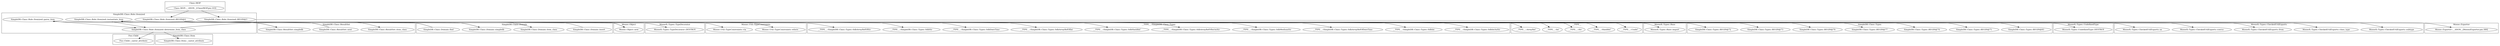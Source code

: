 digraph {
graph [overlap=false]
subgraph cluster_MooseX_Types_TypeDecorator {
	label="MooseX::Types::TypeDecorator";
	"MooseX::Types::TypeDecorator::DESTROY";
}
subgraph cluster_Foo_Child {
	label="Foo::Child";
	"Foo::Child::_castor_attribute";
}
subgraph cluster_Moose_Exporter {
	label="Moose::Exporter";
	"Moose::Exporter::__ANON__[Moose/Exporter.pm:389]";
}
subgraph cluster_SimpleDB_Class_Item {
	label="SimpleDB::Class::Item";
	"SimpleDB::Class::Item::_castor_attribute";
}
subgraph cluster_Moose_Util_TypeConstraints {
	label="Moose::Util::TypeConstraints";
	"Moose::Util::TypeConstraints::where";
	"Moose::Util::TypeConstraints::via";
}
subgraph cluster___TYPE___SimpleDB_Class_Types {
	label="__TYPE__::SimpleDB::Class::Types";
	"__TYPE__::SimpleDB::Class::Types::SdbArrayRefOfIntAsStr";
	"__TYPE__::SimpleDB::Class::Types::SdbHashRef";
	"__TYPE__::SimpleDB::Class::Types::SdbArrayRefOfInt";
	"__TYPE__::SimpleDB::Class::Types::SdbDateTime";
	"__TYPE__::SimpleDB::Class::Types::SdbStr";
	"__TYPE__::SimpleDB::Class::Types::SdbArrayRefOfStr";
	"__TYPE__::SimpleDB::Class::Types::SdbIntAsStr";
	"__TYPE__::SimpleDB::Class::Types::SdbInt";
	"__TYPE__::SimpleDB::Class::Types::SdbArrayRefOfDateTime";
	"__TYPE__::SimpleDB::Class::Types::SdbMediumStr";
}
subgraph cluster_SimpleDB_Class_Role_Itemized {
	label="SimpleDB::Class::Role::Itemized";
	"SimpleDB::Class::Role::Itemized::parse_item";
	"SimpleDB::Class::Role::Itemized::determine_item_class";
	"SimpleDB::Class::Role::Itemized::BEGIN@4";
	"SimpleDB::Class::Role::Itemized::BEGIN@3";
	"SimpleDB::Class::Role::Itemized::instantiate_item";
}
subgraph cluster_SimpleDB_Class_ResultSet {
	label="SimpleDB::Class::ResultSet";
	"SimpleDB::Class::ResultSet::item_class";
	"SimpleDB::Class::ResultSet::next";
	"SimpleDB::Class::ResultSet::simpledb";
}
subgraph cluster___TYPE__ {
	label="__TYPE__";
	"__TYPE__::ArrayRef";
	"__TYPE__::Undef";
	"__TYPE__::HashRef";
	"__TYPE__::Str";
	"__TYPE__::Int";
}
subgraph cluster_SimpleDB_Class_Domain {
	label="SimpleDB::Class::Domain";
	"SimpleDB::Class::Domain::insert";
	"SimpleDB::Class::Domain::find";
	"SimpleDB::Class::Domain::item_class";
	"SimpleDB::Class::Domain::simpledb";
}
subgraph cluster_Class_MOP {
	label="Class::MOP";
	"Class::MOP::__ANON__[Class/MOP.pm:103]";
}
subgraph cluster_Moose_Object {
	label="Moose::Object";
	"Moose::Object::new";
}
subgraph cluster_MooseX_Types_Base {
	label="MooseX::Types::Base";
	"MooseX::Types::Base::import";
}
subgraph cluster_SimpleDB_Class_Types {
	label="SimpleDB::Class::Types";
	"SimpleDB::Class::Types::BEGIN@83";
	"SimpleDB::Class::Types::BEGIN@71";
	"SimpleDB::Class::Types::BEGIN@74";
	"SimpleDB::Class::Types::BEGIN@77";
	"SimpleDB::Class::Types::BEGIN@70";
	"SimpleDB::Class::Types::BEGIN@73";
	"SimpleDB::Class::Types::BEGIN@72";
}
subgraph cluster_MooseX_Types_UndefinedType {
	label="MooseX::Types::UndefinedType";
	"MooseX::Types::UndefinedType::DESTROY";
}
subgraph cluster_MooseX_Types_CheckedUtilExports {
	label="MooseX::Types::CheckedUtilExports";
	"MooseX::Types::CheckedUtilExports::as";
	"MooseX::Types::CheckedUtilExports::subtype";
	"MooseX::Types::CheckedUtilExports::class_type";
	"MooseX::Types::CheckedUtilExports::from";
	"MooseX::Types::CheckedUtilExports::coerce";
}
"SimpleDB::Class::Role::Itemized::instantiate_item" -> "SimpleDB::Class::Domain::simpledb";
"SimpleDB::Class::Role::Itemized::parse_item" -> "SimpleDB::Class::Domain::simpledb";
"SimpleDB::Class::Role::Itemized::BEGIN@4" -> "SimpleDB::Class::Types::BEGIN@72";
"SimpleDB::Class::Role::Itemized::BEGIN@4" -> "Moose::Util::TypeConstraints::where";
"SimpleDB::Class::Role::Itemized::BEGIN@4" -> "__TYPE__::SimpleDB::Class::Types::SdbInt";
"SimpleDB::Class::Role::Itemized::parse_item" -> "Moose::Object::new";
"SimpleDB::Class::Role::Itemized::instantiate_item" -> "Moose::Object::new";
"SimpleDB::Class::Role::Itemized::parse_item" -> "SimpleDB::Class::Role::Itemized::determine_item_class";
"SimpleDB::Class::Role::Itemized::instantiate_item" -> "SimpleDB::Class::Role::Itemized::determine_item_class";
"Class::MOP::__ANON__[Class/MOP.pm:103]" -> "SimpleDB::Class::Role::Itemized::BEGIN@4";
"SimpleDB::Class::Role::Itemized::BEGIN@4" -> "__TYPE__::SimpleDB::Class::Types::SdbMediumStr";
"SimpleDB::Class::Role::Itemized::BEGIN@4" -> "SimpleDB::Class::Types::BEGIN@83";
"SimpleDB::Class::Role::Itemized::BEGIN@4" -> "__TYPE__::SimpleDB::Class::Types::SdbArrayRefOfInt";
"SimpleDB::Class::Role::Itemized::BEGIN@4" -> "__TYPE__::Str";
"SimpleDB::Class::Role::Itemized::BEGIN@4" -> "SimpleDB::Class::Types::BEGIN@74";
"SimpleDB::Class::Role::Itemized::BEGIN@4" -> "MooseX::Types::CheckedUtilExports::from";
"SimpleDB::Class::Role::Itemized::BEGIN@4" -> "MooseX::Types::CheckedUtilExports::subtype";
"SimpleDB::Class::Role::Itemized::BEGIN@4" -> "MooseX::Types::UndefinedType::DESTROY";
"SimpleDB::Class::Role::Itemized::BEGIN@4" -> "__TYPE__::SimpleDB::Class::Types::SdbIntAsStr";
"SimpleDB::Class::Role::Itemized::BEGIN@4" -> "SimpleDB::Class::Types::BEGIN@70";
"SimpleDB::Class::Role::Itemized::BEGIN@4" -> "__TYPE__::SimpleDB::Class::Types::SdbHashRef";
"SimpleDB::Class::Role::Itemized::BEGIN@4" -> "__TYPE__::SimpleDB::Class::Types::SdbStr";
"SimpleDB::Class::Role::Itemized::BEGIN@4" -> "SimpleDB::Class::Types::BEGIN@77";
"SimpleDB::Class::Domain::insert" -> "SimpleDB::Class::Role::Itemized::instantiate_item";
"SimpleDB::Class::ResultSet::next" -> "SimpleDB::Class::Role::Itemized::instantiate_item";
"SimpleDB::Class::Domain::find" -> "SimpleDB::Class::Role::Itemized::instantiate_item";
"SimpleDB::Class::Role::Itemized::determine_item_class" -> "SimpleDB::Class::Domain::item_class";
"SimpleDB::Class::Role::Itemized::BEGIN@4" -> "__TYPE__::HashRef";
"SimpleDB::Class::Role::Itemized::determine_item_class" -> "Foo::Child::_castor_attribute";
"SimpleDB::Class::Role::Itemized::BEGIN@4" -> "MooseX::Types::CheckedUtilExports::as";
"SimpleDB::Class::Role::Itemized::BEGIN@4" -> "__TYPE__::ArrayRef";
"SimpleDB::Class::Role::Itemized::parse_item" -> "SimpleDB::Class::ResultSet::simpledb";
"SimpleDB::Class::Role::Itemized::instantiate_item" -> "SimpleDB::Class::ResultSet::simpledb";
"SimpleDB::Class::Role::Itemized::BEGIN@4" -> "__TYPE__::SimpleDB::Class::Types::SdbArrayRefOfDateTime";
"SimpleDB::Class::Role::Itemized::BEGIN@3" -> "Moose::Exporter::__ANON__[Moose/Exporter.pm:389]";
"SimpleDB::Class::Role::Itemized::BEGIN@4" -> "__TYPE__::Undef";
"SimpleDB::Class::Role::Itemized::determine_item_class" -> "SimpleDB::Class::ResultSet::item_class";
"SimpleDB::Class::Role::Itemized::BEGIN@4" -> "MooseX::Types::Base::import";
"SimpleDB::Class::Role::Itemized::determine_item_class" -> "SimpleDB::Class::Item::_castor_attribute";
"SimpleDB::Class::Role::Itemized::BEGIN@4" -> "SimpleDB::Class::Types::BEGIN@71";
"SimpleDB::Class::Role::Itemized::BEGIN@4" -> "SimpleDB::Class::Types::BEGIN@73";
"Class::MOP::__ANON__[Class/MOP.pm:103]" -> "SimpleDB::Class::Role::Itemized::BEGIN@3";
"SimpleDB::Class::Role::Itemized::BEGIN@4" -> "__TYPE__::SimpleDB::Class::Types::SdbDateTime";
"SimpleDB::Class::ResultSet::next" -> "SimpleDB::Class::Role::Itemized::parse_item";
"SimpleDB::Class::Domain::find" -> "SimpleDB::Class::Role::Itemized::parse_item";
"SimpleDB::Class::Role::Itemized::BEGIN@4" -> "MooseX::Types::TypeDecorator::DESTROY";
"SimpleDB::Class::Role::Itemized::BEGIN@4" -> "__TYPE__::SimpleDB::Class::Types::SdbArrayRefOfIntAsStr";
"SimpleDB::Class::Role::Itemized::BEGIN@4" -> "__TYPE__::Int";
"SimpleDB::Class::Role::Itemized::BEGIN@4" -> "MooseX::Types::CheckedUtilExports::coerce";
"SimpleDB::Class::Role::Itemized::BEGIN@4" -> "__TYPE__::SimpleDB::Class::Types::SdbArrayRefOfStr";
"SimpleDB::Class::Role::Itemized::BEGIN@4" -> "Moose::Util::TypeConstraints::via";
"SimpleDB::Class::Role::Itemized::BEGIN@4" -> "MooseX::Types::CheckedUtilExports::class_type";
}
